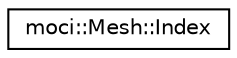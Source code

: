 digraph "Graphical Class Hierarchy"
{
 // INTERACTIVE_SVG=YES
  edge [fontname="Helvetica",fontsize="10",labelfontname="Helvetica",labelfontsize="10"];
  node [fontname="Helvetica",fontsize="10",shape=record];
  rankdir="LR";
  Node0 [label="moci::Mesh::Index",height=0.2,width=0.4,color="black", fillcolor="white", style="filled",URL="$structmoci_1_1Mesh_1_1Index.html"];
}
